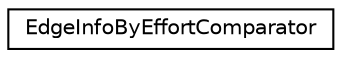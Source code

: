 digraph "Graphical Class Hierarchy"
{
  edge [fontname="Helvetica",fontsize="10",labelfontname="Helvetica",labelfontsize="10"];
  node [fontname="Helvetica",fontsize="10",shape=record];
  rankdir="LR";
  Node0 [label="EdgeInfoByEffortComparator",height=0.2,width=0.4,color="black", fillcolor="white", style="filled",URL="$d0/d83/class_edge_info_by_effort_comparator.html"];
}
